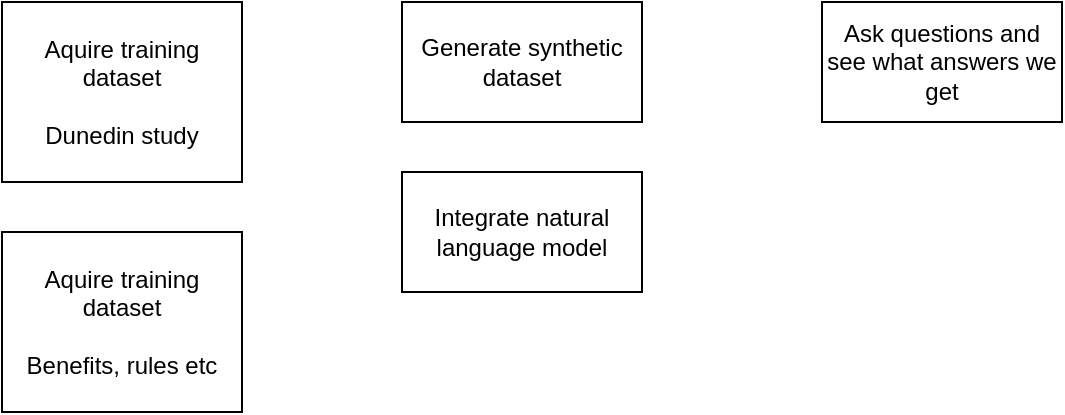 <mxfile version="20.8.3" type="github">
  <diagram id="C5RBs43oDa-KdzZeNtuy" name="Page-1">
    <mxGraphModel dx="1418" dy="1037" grid="1" gridSize="10" guides="1" tooltips="1" connect="1" arrows="1" fold="1" page="1" pageScale="1" pageWidth="827" pageHeight="1169" math="0" shadow="0">
      <root>
        <mxCell id="WIyWlLk6GJQsqaUBKTNV-0" />
        <mxCell id="WIyWlLk6GJQsqaUBKTNV-1" parent="WIyWlLk6GJQsqaUBKTNV-0" />
        <mxCell id="3iCXqJCVR5GwxZgcVo5o-0" value="Generate synthetic dataset" style="rounded=0;whiteSpace=wrap;html=1;" parent="WIyWlLk6GJQsqaUBKTNV-1" vertex="1">
          <mxGeometry x="350" y="195" width="120" height="60" as="geometry" />
        </mxCell>
        <mxCell id="3iCXqJCVR5GwxZgcVo5o-1" value="Aquire training dataset&lt;br&gt;&lt;br&gt;Dunedin study&lt;br&gt;" style="rounded=0;whiteSpace=wrap;html=1;" parent="WIyWlLk6GJQsqaUBKTNV-1" vertex="1">
          <mxGeometry x="150" y="195" width="120" height="90" as="geometry" />
        </mxCell>
        <mxCell id="3iCXqJCVR5GwxZgcVo5o-3" value="Integrate natural language model" style="rounded=0;whiteSpace=wrap;html=1;" parent="WIyWlLk6GJQsqaUBKTNV-1" vertex="1">
          <mxGeometry x="350" y="280" width="120" height="60" as="geometry" />
        </mxCell>
        <mxCell id="3iCXqJCVR5GwxZgcVo5o-4" value="Ask questions and see what answers we get" style="rounded=0;whiteSpace=wrap;html=1;" parent="WIyWlLk6GJQsqaUBKTNV-1" vertex="1">
          <mxGeometry x="560" y="195" width="120" height="60" as="geometry" />
        </mxCell>
        <mxCell id="1pELzCH98_vrWslOKmcp-1" value="Aquire training dataset&lt;br&gt;&lt;br&gt;Benefits, rules etc" style="rounded=0;whiteSpace=wrap;html=1;" vertex="1" parent="WIyWlLk6GJQsqaUBKTNV-1">
          <mxGeometry x="150" y="310" width="120" height="90" as="geometry" />
        </mxCell>
      </root>
    </mxGraphModel>
  </diagram>
</mxfile>
